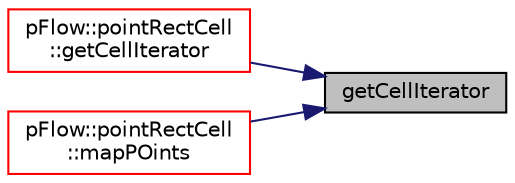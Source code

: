 digraph "getCellIterator"
{
 // LATEX_PDF_SIZE
  edge [fontname="Helvetica",fontsize="10",labelfontname="Helvetica",labelfontsize="10"];
  node [fontname="Helvetica",fontsize="10",shape=record];
  rankdir="RL";
  Node1 [label="getCellIterator",height=0.2,width=0.4,color="black", fillcolor="grey75", style="filled", fontcolor="black",tooltip=" "];
  Node1 -> Node2 [dir="back",color="midnightblue",fontsize="10",style="solid",fontname="Helvetica"];
  Node2 [label="pFlow::pointRectCell\l::getCellIterator",height=0.2,width=0.4,color="red", fillcolor="white", style="filled",URL="$classpFlow_1_1pointRectCell.html#a639ca8a7754aa6a5ede02cb5346b8fa3",tooltip=" "];
  Node1 -> Node6 [dir="back",color="midnightblue",fontsize="10",style="solid",fontname="Helvetica"];
  Node6 [label="pFlow::pointRectCell\l::mapPOints",height=0.2,width=0.4,color="red", fillcolor="white", style="filled",URL="$classpFlow_1_1pointRectCell.html#ab1b3e7c22e40d6e7a13bf59b378a8bd9",tooltip=" "];
}
